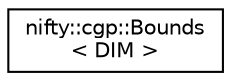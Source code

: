 digraph "Graphical Class Hierarchy"
{
  edge [fontname="Helvetica",fontsize="10",labelfontname="Helvetica",labelfontsize="10"];
  node [fontname="Helvetica",fontsize="10",shape=record];
  rankdir="LR";
  Node1 [label="nifty::cgp::Bounds\l\< DIM \>",height=0.2,width=0.4,color="black", fillcolor="white", style="filled",URL="$classnifty_1_1cgp_1_1Bounds.html"];
}
